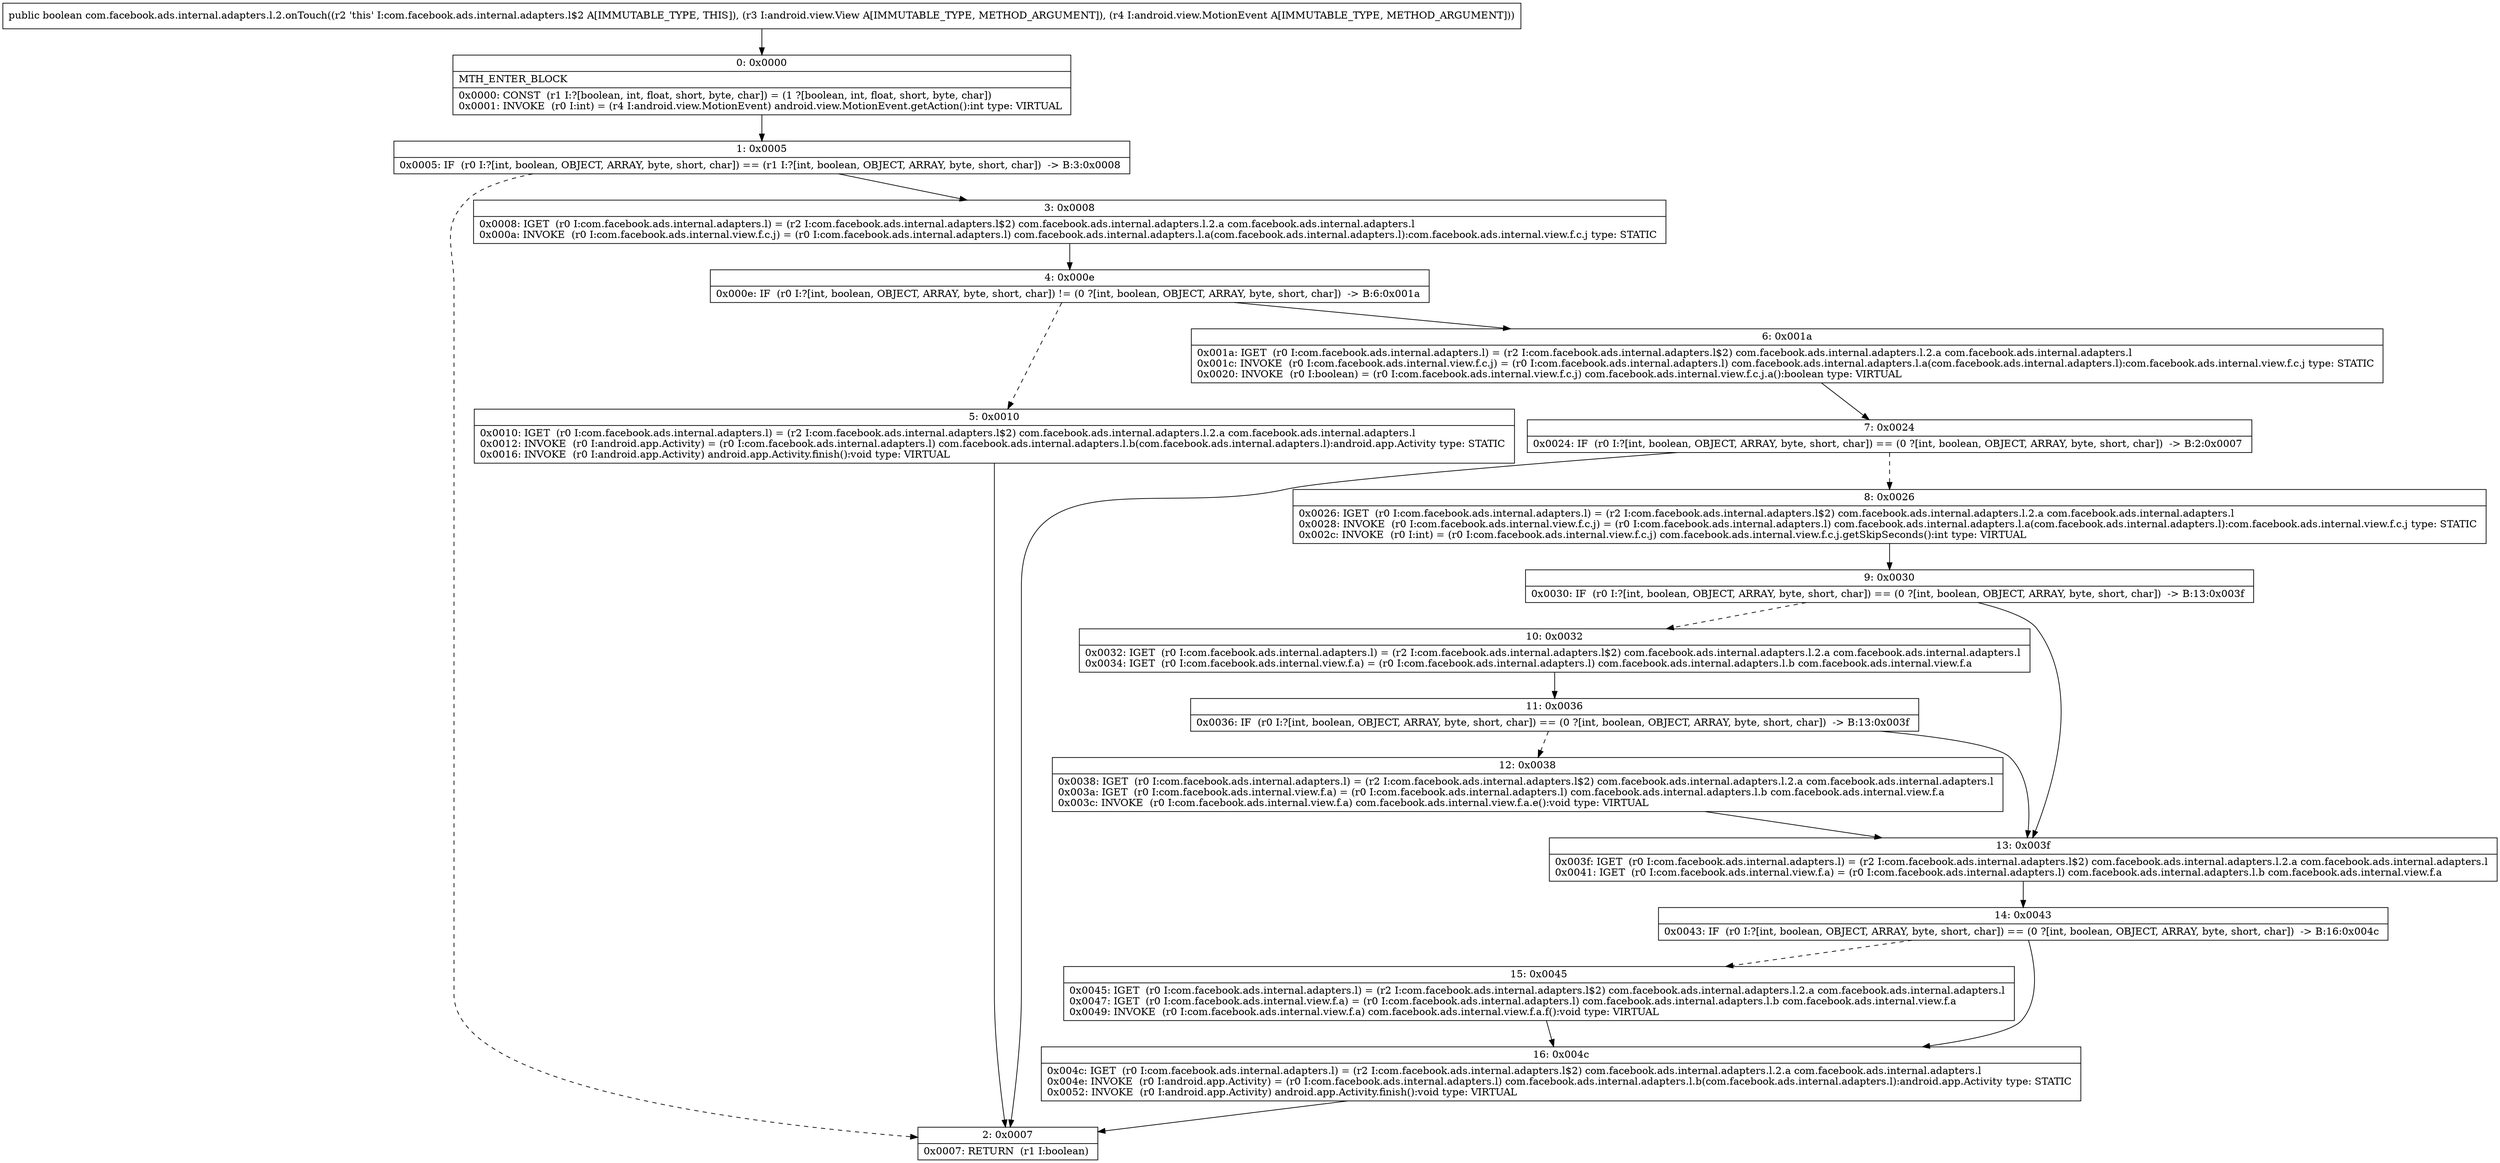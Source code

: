digraph "CFG forcom.facebook.ads.internal.adapters.l.2.onTouch(Landroid\/view\/View;Landroid\/view\/MotionEvent;)Z" {
Node_0 [shape=record,label="{0\:\ 0x0000|MTH_ENTER_BLOCK\l|0x0000: CONST  (r1 I:?[boolean, int, float, short, byte, char]) = (1 ?[boolean, int, float, short, byte, char]) \l0x0001: INVOKE  (r0 I:int) = (r4 I:android.view.MotionEvent) android.view.MotionEvent.getAction():int type: VIRTUAL \l}"];
Node_1 [shape=record,label="{1\:\ 0x0005|0x0005: IF  (r0 I:?[int, boolean, OBJECT, ARRAY, byte, short, char]) == (r1 I:?[int, boolean, OBJECT, ARRAY, byte, short, char])  \-\> B:3:0x0008 \l}"];
Node_2 [shape=record,label="{2\:\ 0x0007|0x0007: RETURN  (r1 I:boolean) \l}"];
Node_3 [shape=record,label="{3\:\ 0x0008|0x0008: IGET  (r0 I:com.facebook.ads.internal.adapters.l) = (r2 I:com.facebook.ads.internal.adapters.l$2) com.facebook.ads.internal.adapters.l.2.a com.facebook.ads.internal.adapters.l \l0x000a: INVOKE  (r0 I:com.facebook.ads.internal.view.f.c.j) = (r0 I:com.facebook.ads.internal.adapters.l) com.facebook.ads.internal.adapters.l.a(com.facebook.ads.internal.adapters.l):com.facebook.ads.internal.view.f.c.j type: STATIC \l}"];
Node_4 [shape=record,label="{4\:\ 0x000e|0x000e: IF  (r0 I:?[int, boolean, OBJECT, ARRAY, byte, short, char]) != (0 ?[int, boolean, OBJECT, ARRAY, byte, short, char])  \-\> B:6:0x001a \l}"];
Node_5 [shape=record,label="{5\:\ 0x0010|0x0010: IGET  (r0 I:com.facebook.ads.internal.adapters.l) = (r2 I:com.facebook.ads.internal.adapters.l$2) com.facebook.ads.internal.adapters.l.2.a com.facebook.ads.internal.adapters.l \l0x0012: INVOKE  (r0 I:android.app.Activity) = (r0 I:com.facebook.ads.internal.adapters.l) com.facebook.ads.internal.adapters.l.b(com.facebook.ads.internal.adapters.l):android.app.Activity type: STATIC \l0x0016: INVOKE  (r0 I:android.app.Activity) android.app.Activity.finish():void type: VIRTUAL \l}"];
Node_6 [shape=record,label="{6\:\ 0x001a|0x001a: IGET  (r0 I:com.facebook.ads.internal.adapters.l) = (r2 I:com.facebook.ads.internal.adapters.l$2) com.facebook.ads.internal.adapters.l.2.a com.facebook.ads.internal.adapters.l \l0x001c: INVOKE  (r0 I:com.facebook.ads.internal.view.f.c.j) = (r0 I:com.facebook.ads.internal.adapters.l) com.facebook.ads.internal.adapters.l.a(com.facebook.ads.internal.adapters.l):com.facebook.ads.internal.view.f.c.j type: STATIC \l0x0020: INVOKE  (r0 I:boolean) = (r0 I:com.facebook.ads.internal.view.f.c.j) com.facebook.ads.internal.view.f.c.j.a():boolean type: VIRTUAL \l}"];
Node_7 [shape=record,label="{7\:\ 0x0024|0x0024: IF  (r0 I:?[int, boolean, OBJECT, ARRAY, byte, short, char]) == (0 ?[int, boolean, OBJECT, ARRAY, byte, short, char])  \-\> B:2:0x0007 \l}"];
Node_8 [shape=record,label="{8\:\ 0x0026|0x0026: IGET  (r0 I:com.facebook.ads.internal.adapters.l) = (r2 I:com.facebook.ads.internal.adapters.l$2) com.facebook.ads.internal.adapters.l.2.a com.facebook.ads.internal.adapters.l \l0x0028: INVOKE  (r0 I:com.facebook.ads.internal.view.f.c.j) = (r0 I:com.facebook.ads.internal.adapters.l) com.facebook.ads.internal.adapters.l.a(com.facebook.ads.internal.adapters.l):com.facebook.ads.internal.view.f.c.j type: STATIC \l0x002c: INVOKE  (r0 I:int) = (r0 I:com.facebook.ads.internal.view.f.c.j) com.facebook.ads.internal.view.f.c.j.getSkipSeconds():int type: VIRTUAL \l}"];
Node_9 [shape=record,label="{9\:\ 0x0030|0x0030: IF  (r0 I:?[int, boolean, OBJECT, ARRAY, byte, short, char]) == (0 ?[int, boolean, OBJECT, ARRAY, byte, short, char])  \-\> B:13:0x003f \l}"];
Node_10 [shape=record,label="{10\:\ 0x0032|0x0032: IGET  (r0 I:com.facebook.ads.internal.adapters.l) = (r2 I:com.facebook.ads.internal.adapters.l$2) com.facebook.ads.internal.adapters.l.2.a com.facebook.ads.internal.adapters.l \l0x0034: IGET  (r0 I:com.facebook.ads.internal.view.f.a) = (r0 I:com.facebook.ads.internal.adapters.l) com.facebook.ads.internal.adapters.l.b com.facebook.ads.internal.view.f.a \l}"];
Node_11 [shape=record,label="{11\:\ 0x0036|0x0036: IF  (r0 I:?[int, boolean, OBJECT, ARRAY, byte, short, char]) == (0 ?[int, boolean, OBJECT, ARRAY, byte, short, char])  \-\> B:13:0x003f \l}"];
Node_12 [shape=record,label="{12\:\ 0x0038|0x0038: IGET  (r0 I:com.facebook.ads.internal.adapters.l) = (r2 I:com.facebook.ads.internal.adapters.l$2) com.facebook.ads.internal.adapters.l.2.a com.facebook.ads.internal.adapters.l \l0x003a: IGET  (r0 I:com.facebook.ads.internal.view.f.a) = (r0 I:com.facebook.ads.internal.adapters.l) com.facebook.ads.internal.adapters.l.b com.facebook.ads.internal.view.f.a \l0x003c: INVOKE  (r0 I:com.facebook.ads.internal.view.f.a) com.facebook.ads.internal.view.f.a.e():void type: VIRTUAL \l}"];
Node_13 [shape=record,label="{13\:\ 0x003f|0x003f: IGET  (r0 I:com.facebook.ads.internal.adapters.l) = (r2 I:com.facebook.ads.internal.adapters.l$2) com.facebook.ads.internal.adapters.l.2.a com.facebook.ads.internal.adapters.l \l0x0041: IGET  (r0 I:com.facebook.ads.internal.view.f.a) = (r0 I:com.facebook.ads.internal.adapters.l) com.facebook.ads.internal.adapters.l.b com.facebook.ads.internal.view.f.a \l}"];
Node_14 [shape=record,label="{14\:\ 0x0043|0x0043: IF  (r0 I:?[int, boolean, OBJECT, ARRAY, byte, short, char]) == (0 ?[int, boolean, OBJECT, ARRAY, byte, short, char])  \-\> B:16:0x004c \l}"];
Node_15 [shape=record,label="{15\:\ 0x0045|0x0045: IGET  (r0 I:com.facebook.ads.internal.adapters.l) = (r2 I:com.facebook.ads.internal.adapters.l$2) com.facebook.ads.internal.adapters.l.2.a com.facebook.ads.internal.adapters.l \l0x0047: IGET  (r0 I:com.facebook.ads.internal.view.f.a) = (r0 I:com.facebook.ads.internal.adapters.l) com.facebook.ads.internal.adapters.l.b com.facebook.ads.internal.view.f.a \l0x0049: INVOKE  (r0 I:com.facebook.ads.internal.view.f.a) com.facebook.ads.internal.view.f.a.f():void type: VIRTUAL \l}"];
Node_16 [shape=record,label="{16\:\ 0x004c|0x004c: IGET  (r0 I:com.facebook.ads.internal.adapters.l) = (r2 I:com.facebook.ads.internal.adapters.l$2) com.facebook.ads.internal.adapters.l.2.a com.facebook.ads.internal.adapters.l \l0x004e: INVOKE  (r0 I:android.app.Activity) = (r0 I:com.facebook.ads.internal.adapters.l) com.facebook.ads.internal.adapters.l.b(com.facebook.ads.internal.adapters.l):android.app.Activity type: STATIC \l0x0052: INVOKE  (r0 I:android.app.Activity) android.app.Activity.finish():void type: VIRTUAL \l}"];
MethodNode[shape=record,label="{public boolean com.facebook.ads.internal.adapters.l.2.onTouch((r2 'this' I:com.facebook.ads.internal.adapters.l$2 A[IMMUTABLE_TYPE, THIS]), (r3 I:android.view.View A[IMMUTABLE_TYPE, METHOD_ARGUMENT]), (r4 I:android.view.MotionEvent A[IMMUTABLE_TYPE, METHOD_ARGUMENT])) }"];
MethodNode -> Node_0;
Node_0 -> Node_1;
Node_1 -> Node_2[style=dashed];
Node_1 -> Node_3;
Node_3 -> Node_4;
Node_4 -> Node_5[style=dashed];
Node_4 -> Node_6;
Node_5 -> Node_2;
Node_6 -> Node_7;
Node_7 -> Node_2;
Node_7 -> Node_8[style=dashed];
Node_8 -> Node_9;
Node_9 -> Node_10[style=dashed];
Node_9 -> Node_13;
Node_10 -> Node_11;
Node_11 -> Node_12[style=dashed];
Node_11 -> Node_13;
Node_12 -> Node_13;
Node_13 -> Node_14;
Node_14 -> Node_15[style=dashed];
Node_14 -> Node_16;
Node_15 -> Node_16;
Node_16 -> Node_2;
}

